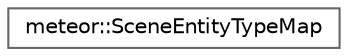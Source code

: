 digraph "Graphical Class Hierarchy"
{
 // LATEX_PDF_SIZE
  bgcolor="transparent";
  edge [fontname=Helvetica,fontsize=10,labelfontname=Helvetica,labelfontsize=10];
  node [fontname=Helvetica,fontsize=10,shape=box,height=0.2,width=0.4];
  rankdir="LR";
  Node0 [id="Node000000",label="meteor::SceneEntityTypeMap",height=0.2,width=0.4,color="grey40", fillcolor="white", style="filled",URL="$classmeteor_1_1_scene_entity_type_map.html",tooltip="A Class that maintains mapping between Xml node types and their respective Deserializers."];
}

